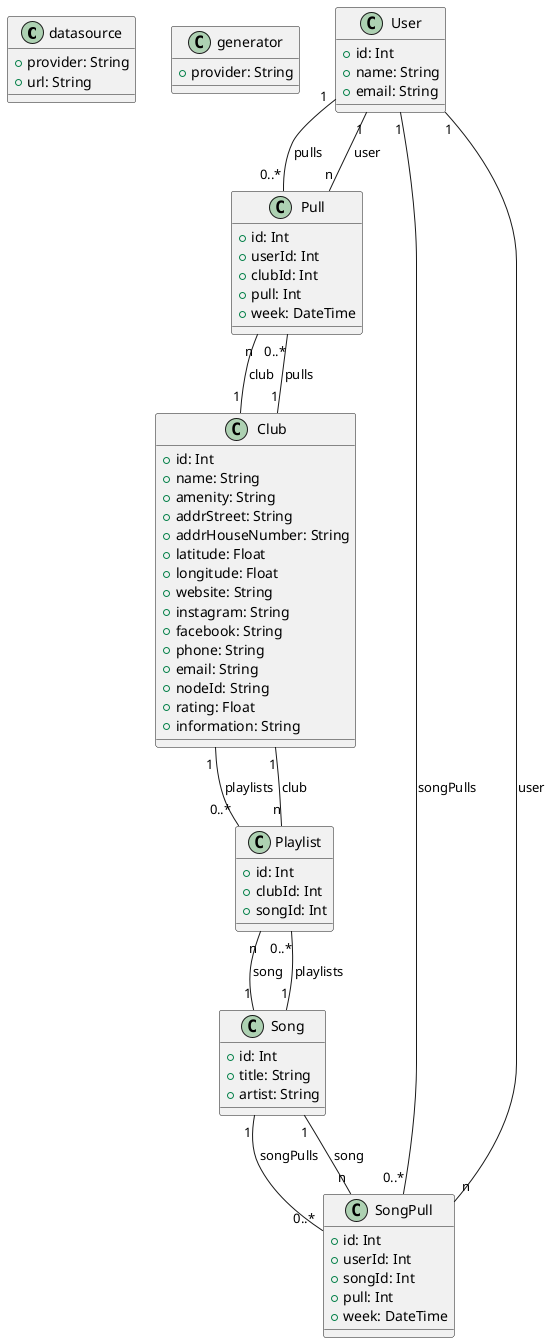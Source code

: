 @startuml
!define RECTANGLE class

RECTANGLE datasource {
  +provider: String
  +url: String
}

RECTANGLE generator {
  +provider: String
}

RECTANGLE User {
  +id: Int
  +name: String
  +email: String
}

RECTANGLE Club {
  +id: Int
  +name: String
  +amenity: String
  +addrStreet: String
  +addrHouseNumber: String
  +latitude: Float
  +longitude: Float
  +website: String
  +instagram: String
  +facebook: String
  +phone: String
  +email: String
  +nodeId: String
  +rating: Float
  +information: String
}

RECTANGLE Pull {
  +id: Int
  +userId: Int
  +clubId: Int
  +pull: Int
  +week: DateTime
}

RECTANGLE Song {
  +id: Int
  +title: String
  +artist: String
}

RECTANGLE Playlist {
  +id: Int
  +clubId: Int
  +songId: Int
}

RECTANGLE SongPull {
  +id: Int
  +userId: Int
  +songId: Int
  +pull: Int
  +week: DateTime
}

User "1" -- "0..*" Pull: pulls
User "1" -- "0..*" SongPull: songPulls
Club "1" -- "0..*" Pull: pulls
Club "1" -- "0..*" Playlist: playlists
Pull "n" -- "1" User: user
Pull "n" -- "1" Club: club
Song "1" -- "0..*" Playlist: playlists
Song "1" -- "0..*" SongPull: songPulls
Playlist "n" -- "1" Club: club
Playlist "n" -- "1" Song: song
SongPull "n" -- "1" User: user
SongPull "n" -- "1" Song: song
@enduml
